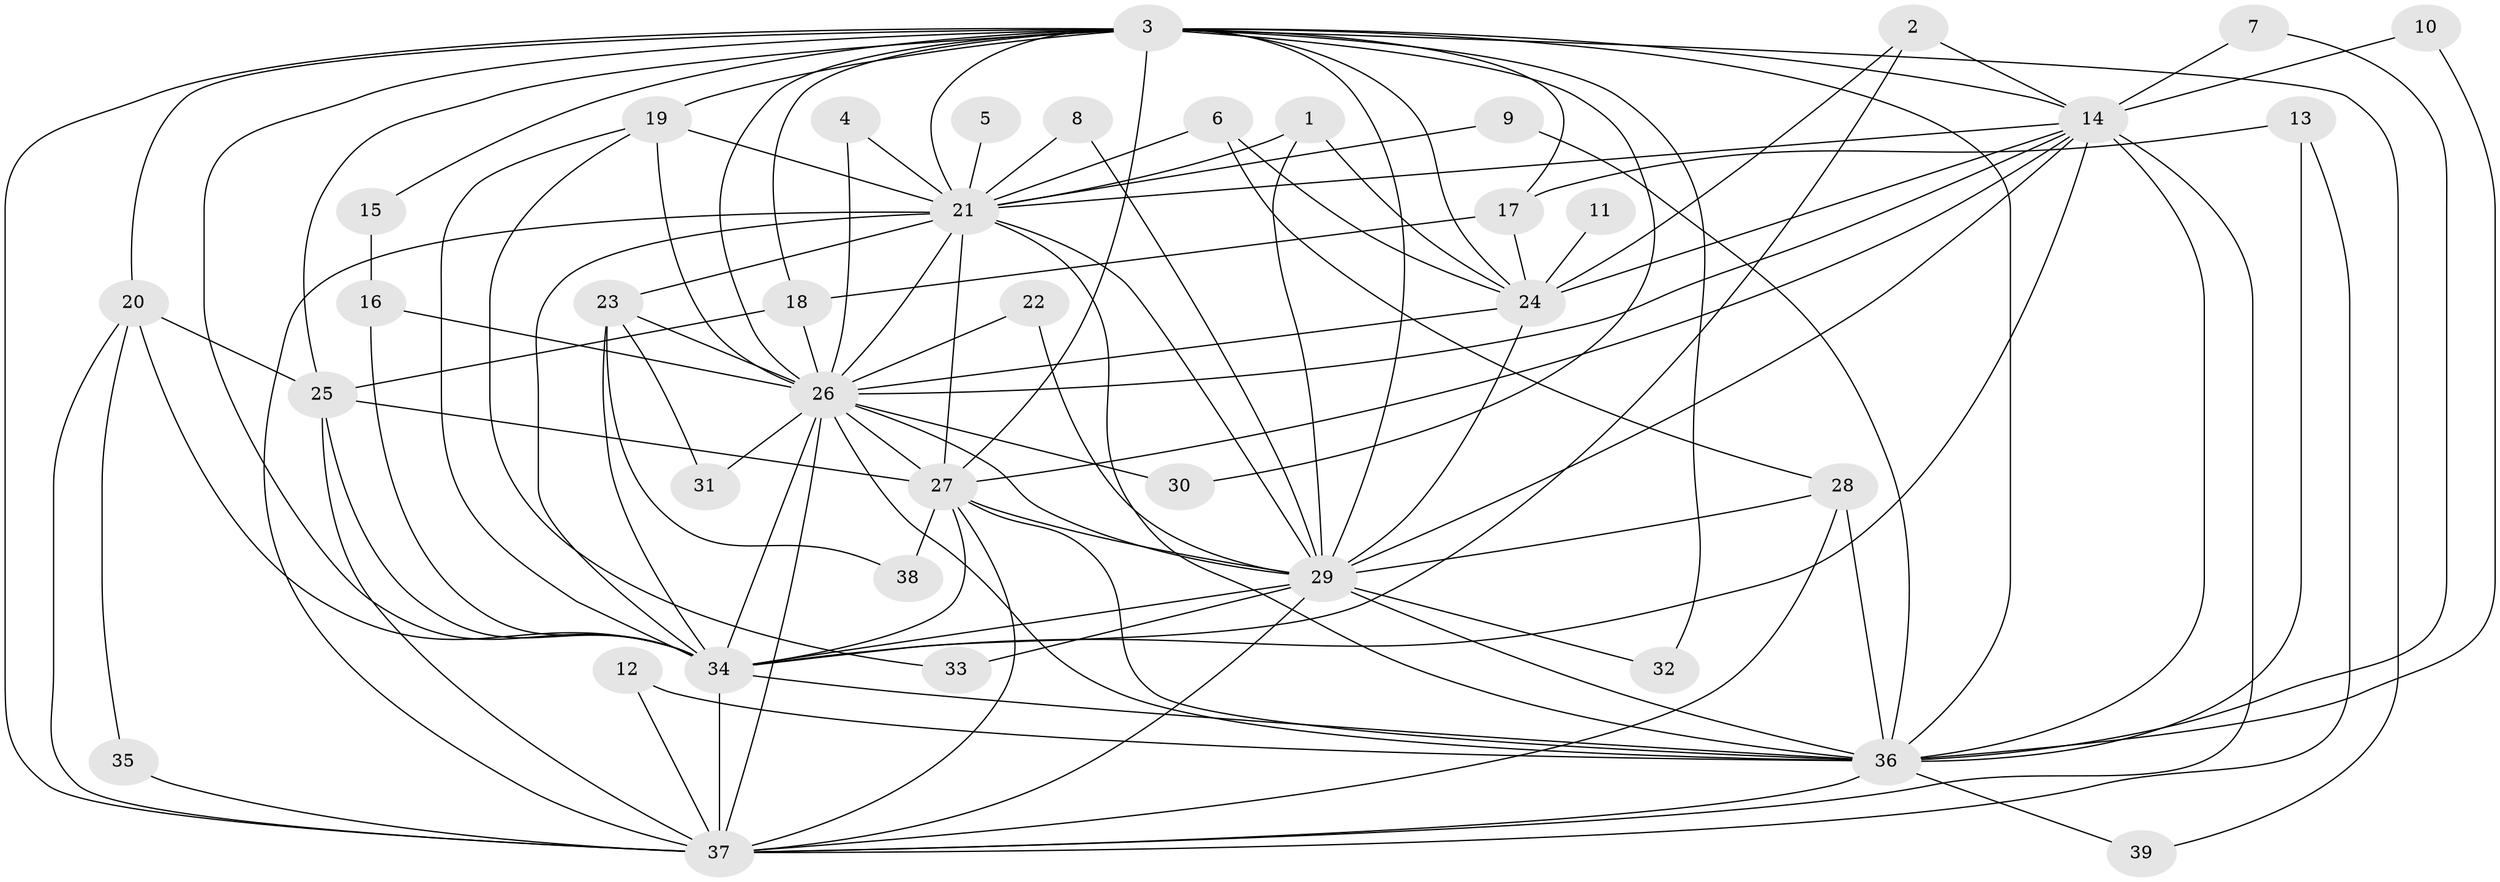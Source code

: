 // original degree distribution, {14: 0.03896103896103896, 17: 0.03896103896103896, 23: 0.012987012987012988, 20: 0.012987012987012988, 18: 0.012987012987012988, 19: 0.012987012987012988, 6: 0.025974025974025976, 3: 0.19480519480519481, 7: 0.012987012987012988, 2: 0.5064935064935064, 4: 0.09090909090909091, 5: 0.03896103896103896}
// Generated by graph-tools (version 1.1) at 2025/25/03/09/25 03:25:42]
// undirected, 39 vertices, 110 edges
graph export_dot {
graph [start="1"]
  node [color=gray90,style=filled];
  1;
  2;
  3;
  4;
  5;
  6;
  7;
  8;
  9;
  10;
  11;
  12;
  13;
  14;
  15;
  16;
  17;
  18;
  19;
  20;
  21;
  22;
  23;
  24;
  25;
  26;
  27;
  28;
  29;
  30;
  31;
  32;
  33;
  34;
  35;
  36;
  37;
  38;
  39;
  1 -- 21 [weight=1.0];
  1 -- 24 [weight=1.0];
  1 -- 29 [weight=1.0];
  2 -- 14 [weight=1.0];
  2 -- 24 [weight=1.0];
  2 -- 34 [weight=1.0];
  3 -- 14 [weight=2.0];
  3 -- 15 [weight=1.0];
  3 -- 17 [weight=1.0];
  3 -- 18 [weight=1.0];
  3 -- 19 [weight=1.0];
  3 -- 20 [weight=1.0];
  3 -- 21 [weight=2.0];
  3 -- 24 [weight=1.0];
  3 -- 25 [weight=1.0];
  3 -- 26 [weight=2.0];
  3 -- 27 [weight=2.0];
  3 -- 29 [weight=3.0];
  3 -- 30 [weight=1.0];
  3 -- 32 [weight=1.0];
  3 -- 34 [weight=2.0];
  3 -- 36 [weight=2.0];
  3 -- 37 [weight=2.0];
  3 -- 39 [weight=1.0];
  4 -- 21 [weight=1.0];
  4 -- 26 [weight=1.0];
  5 -- 21 [weight=1.0];
  6 -- 21 [weight=1.0];
  6 -- 24 [weight=1.0];
  6 -- 28 [weight=1.0];
  7 -- 14 [weight=1.0];
  7 -- 36 [weight=1.0];
  8 -- 21 [weight=2.0];
  8 -- 29 [weight=1.0];
  9 -- 21 [weight=1.0];
  9 -- 36 [weight=1.0];
  10 -- 14 [weight=1.0];
  10 -- 36 [weight=1.0];
  11 -- 24 [weight=2.0];
  12 -- 36 [weight=1.0];
  12 -- 37 [weight=1.0];
  13 -- 17 [weight=1.0];
  13 -- 36 [weight=1.0];
  13 -- 37 [weight=1.0];
  14 -- 21 [weight=1.0];
  14 -- 24 [weight=1.0];
  14 -- 26 [weight=1.0];
  14 -- 27 [weight=1.0];
  14 -- 29 [weight=1.0];
  14 -- 34 [weight=1.0];
  14 -- 36 [weight=1.0];
  14 -- 37 [weight=2.0];
  15 -- 16 [weight=1.0];
  16 -- 26 [weight=1.0];
  16 -- 34 [weight=1.0];
  17 -- 18 [weight=1.0];
  17 -- 24 [weight=1.0];
  18 -- 25 [weight=1.0];
  18 -- 26 [weight=1.0];
  19 -- 21 [weight=1.0];
  19 -- 26 [weight=1.0];
  19 -- 33 [weight=1.0];
  19 -- 34 [weight=1.0];
  20 -- 25 [weight=1.0];
  20 -- 34 [weight=2.0];
  20 -- 35 [weight=1.0];
  20 -- 37 [weight=1.0];
  21 -- 23 [weight=1.0];
  21 -- 26 [weight=2.0];
  21 -- 27 [weight=1.0];
  21 -- 29 [weight=1.0];
  21 -- 34 [weight=1.0];
  21 -- 36 [weight=1.0];
  21 -- 37 [weight=1.0];
  22 -- 26 [weight=1.0];
  22 -- 29 [weight=1.0];
  23 -- 26 [weight=2.0];
  23 -- 31 [weight=1.0];
  23 -- 34 [weight=1.0];
  23 -- 38 [weight=1.0];
  24 -- 26 [weight=1.0];
  24 -- 29 [weight=2.0];
  25 -- 27 [weight=1.0];
  25 -- 34 [weight=1.0];
  25 -- 37 [weight=3.0];
  26 -- 27 [weight=2.0];
  26 -- 29 [weight=1.0];
  26 -- 30 [weight=1.0];
  26 -- 31 [weight=1.0];
  26 -- 34 [weight=2.0];
  26 -- 36 [weight=1.0];
  26 -- 37 [weight=2.0];
  27 -- 29 [weight=1.0];
  27 -- 34 [weight=2.0];
  27 -- 36 [weight=2.0];
  27 -- 37 [weight=1.0];
  27 -- 38 [weight=1.0];
  28 -- 29 [weight=1.0];
  28 -- 36 [weight=2.0];
  28 -- 37 [weight=1.0];
  29 -- 32 [weight=1.0];
  29 -- 33 [weight=2.0];
  29 -- 34 [weight=2.0];
  29 -- 36 [weight=1.0];
  29 -- 37 [weight=1.0];
  34 -- 36 [weight=1.0];
  34 -- 37 [weight=1.0];
  35 -- 37 [weight=1.0];
  36 -- 37 [weight=1.0];
  36 -- 39 [weight=1.0];
}
